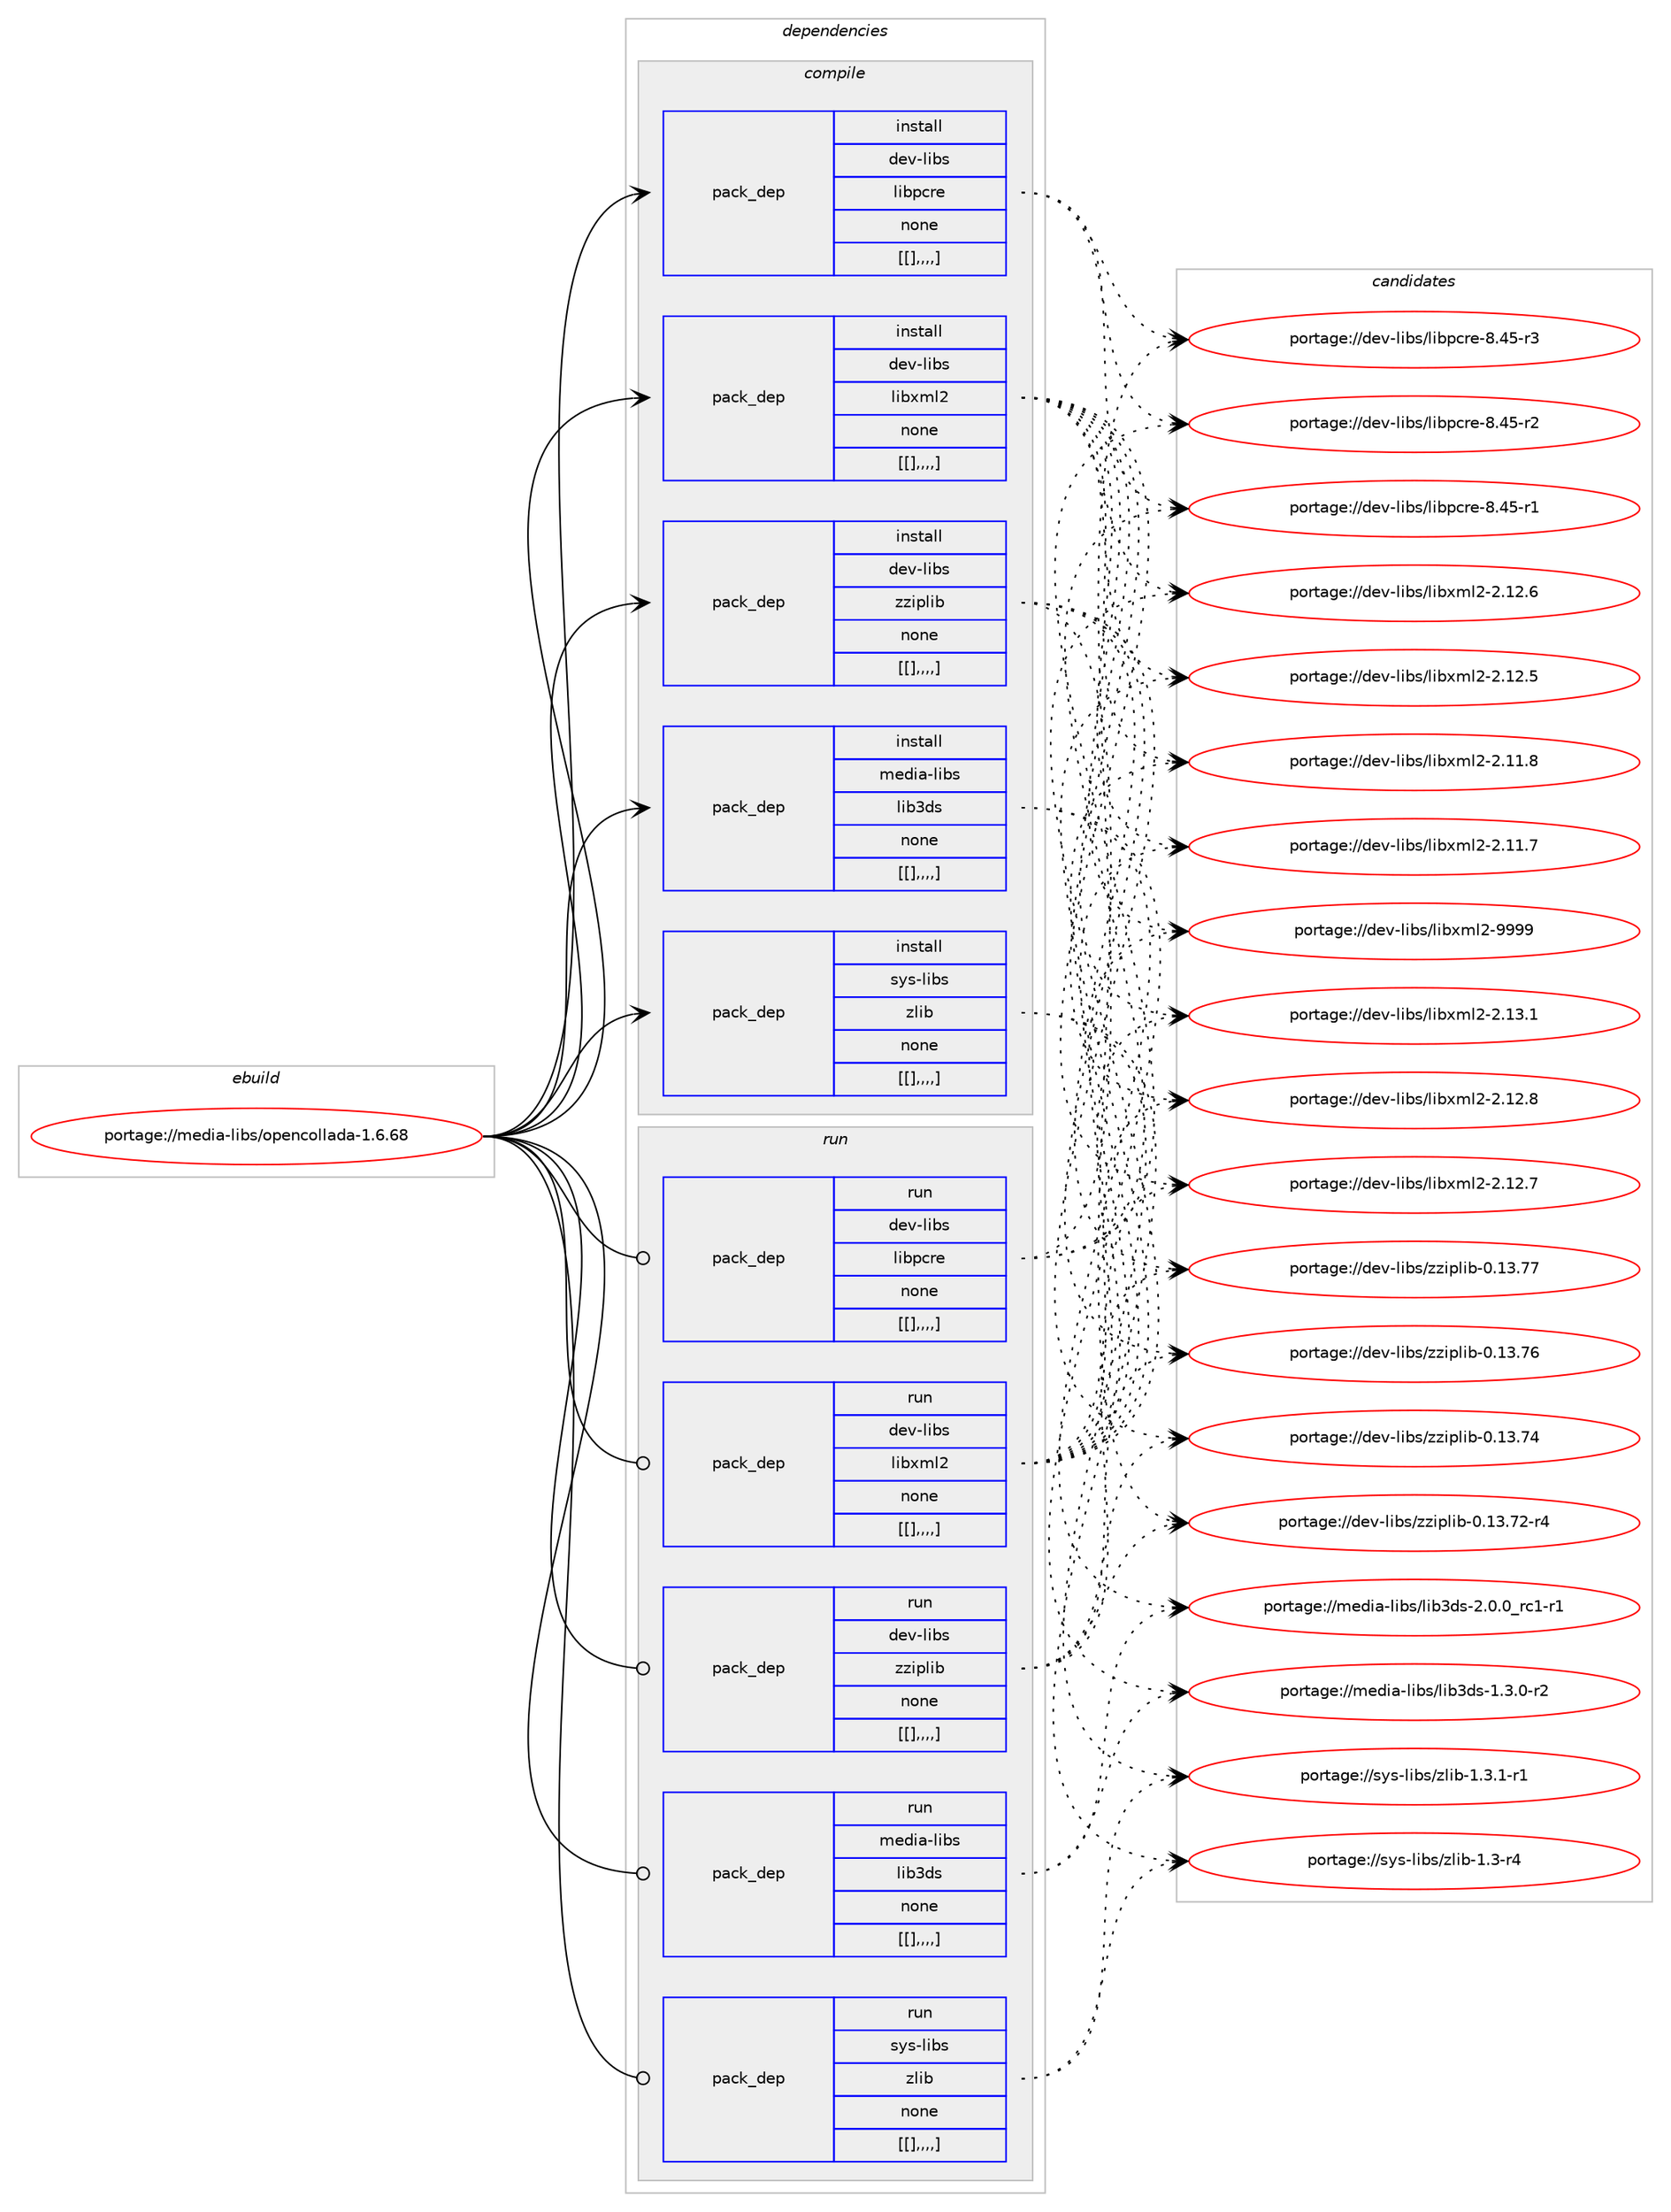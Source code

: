 digraph prolog {

# *************
# Graph options
# *************

newrank=true;
concentrate=true;
compound=true;
graph [rankdir=LR,fontname=Helvetica,fontsize=10,ranksep=1.5];#, ranksep=2.5, nodesep=0.2];
edge  [arrowhead=vee];
node  [fontname=Helvetica,fontsize=10];

# **********
# The ebuild
# **********

subgraph cluster_leftcol {
color=gray;
label=<<i>ebuild</i>>;
id [label="portage://media-libs/opencollada-1.6.68", color=red, width=4, href="../media-libs/opencollada-1.6.68.svg"];
}

# ****************
# The dependencies
# ****************

subgraph cluster_midcol {
color=gray;
label=<<i>dependencies</i>>;
subgraph cluster_compile {
fillcolor="#eeeeee";
style=filled;
label=<<i>compile</i>>;
subgraph pack237173 {
dependency320324 [label=<<TABLE BORDER="0" CELLBORDER="1" CELLSPACING="0" CELLPADDING="4" WIDTH="220"><TR><TD ROWSPAN="6" CELLPADDING="30">pack_dep</TD></TR><TR><TD WIDTH="110">install</TD></TR><TR><TD>dev-libs</TD></TR><TR><TD>libpcre</TD></TR><TR><TD>none</TD></TR><TR><TD>[[],,,,]</TD></TR></TABLE>>, shape=none, color=blue];
}
id:e -> dependency320324:w [weight=20,style="solid",arrowhead="vee"];
subgraph pack237174 {
dependency320325 [label=<<TABLE BORDER="0" CELLBORDER="1" CELLSPACING="0" CELLPADDING="4" WIDTH="220"><TR><TD ROWSPAN="6" CELLPADDING="30">pack_dep</TD></TR><TR><TD WIDTH="110">install</TD></TR><TR><TD>dev-libs</TD></TR><TR><TD>libxml2</TD></TR><TR><TD>none</TD></TR><TR><TD>[[],,,,]</TD></TR></TABLE>>, shape=none, color=blue];
}
id:e -> dependency320325:w [weight=20,style="solid",arrowhead="vee"];
subgraph pack237175 {
dependency320326 [label=<<TABLE BORDER="0" CELLBORDER="1" CELLSPACING="0" CELLPADDING="4" WIDTH="220"><TR><TD ROWSPAN="6" CELLPADDING="30">pack_dep</TD></TR><TR><TD WIDTH="110">install</TD></TR><TR><TD>dev-libs</TD></TR><TR><TD>zziplib</TD></TR><TR><TD>none</TD></TR><TR><TD>[[],,,,]</TD></TR></TABLE>>, shape=none, color=blue];
}
id:e -> dependency320326:w [weight=20,style="solid",arrowhead="vee"];
subgraph pack237176 {
dependency320327 [label=<<TABLE BORDER="0" CELLBORDER="1" CELLSPACING="0" CELLPADDING="4" WIDTH="220"><TR><TD ROWSPAN="6" CELLPADDING="30">pack_dep</TD></TR><TR><TD WIDTH="110">install</TD></TR><TR><TD>media-libs</TD></TR><TR><TD>lib3ds</TD></TR><TR><TD>none</TD></TR><TR><TD>[[],,,,]</TD></TR></TABLE>>, shape=none, color=blue];
}
id:e -> dependency320327:w [weight=20,style="solid",arrowhead="vee"];
subgraph pack237177 {
dependency320328 [label=<<TABLE BORDER="0" CELLBORDER="1" CELLSPACING="0" CELLPADDING="4" WIDTH="220"><TR><TD ROWSPAN="6" CELLPADDING="30">pack_dep</TD></TR><TR><TD WIDTH="110">install</TD></TR><TR><TD>sys-libs</TD></TR><TR><TD>zlib</TD></TR><TR><TD>none</TD></TR><TR><TD>[[],,,,]</TD></TR></TABLE>>, shape=none, color=blue];
}
id:e -> dependency320328:w [weight=20,style="solid",arrowhead="vee"];
}
subgraph cluster_compileandrun {
fillcolor="#eeeeee";
style=filled;
label=<<i>compile and run</i>>;
}
subgraph cluster_run {
fillcolor="#eeeeee";
style=filled;
label=<<i>run</i>>;
subgraph pack237178 {
dependency320329 [label=<<TABLE BORDER="0" CELLBORDER="1" CELLSPACING="0" CELLPADDING="4" WIDTH="220"><TR><TD ROWSPAN="6" CELLPADDING="30">pack_dep</TD></TR><TR><TD WIDTH="110">run</TD></TR><TR><TD>dev-libs</TD></TR><TR><TD>libpcre</TD></TR><TR><TD>none</TD></TR><TR><TD>[[],,,,]</TD></TR></TABLE>>, shape=none, color=blue];
}
id:e -> dependency320329:w [weight=20,style="solid",arrowhead="odot"];
subgraph pack237179 {
dependency320330 [label=<<TABLE BORDER="0" CELLBORDER="1" CELLSPACING="0" CELLPADDING="4" WIDTH="220"><TR><TD ROWSPAN="6" CELLPADDING="30">pack_dep</TD></TR><TR><TD WIDTH="110">run</TD></TR><TR><TD>dev-libs</TD></TR><TR><TD>libxml2</TD></TR><TR><TD>none</TD></TR><TR><TD>[[],,,,]</TD></TR></TABLE>>, shape=none, color=blue];
}
id:e -> dependency320330:w [weight=20,style="solid",arrowhead="odot"];
subgraph pack237180 {
dependency320331 [label=<<TABLE BORDER="0" CELLBORDER="1" CELLSPACING="0" CELLPADDING="4" WIDTH="220"><TR><TD ROWSPAN="6" CELLPADDING="30">pack_dep</TD></TR><TR><TD WIDTH="110">run</TD></TR><TR><TD>dev-libs</TD></TR><TR><TD>zziplib</TD></TR><TR><TD>none</TD></TR><TR><TD>[[],,,,]</TD></TR></TABLE>>, shape=none, color=blue];
}
id:e -> dependency320331:w [weight=20,style="solid",arrowhead="odot"];
subgraph pack237181 {
dependency320332 [label=<<TABLE BORDER="0" CELLBORDER="1" CELLSPACING="0" CELLPADDING="4" WIDTH="220"><TR><TD ROWSPAN="6" CELLPADDING="30">pack_dep</TD></TR><TR><TD WIDTH="110">run</TD></TR><TR><TD>media-libs</TD></TR><TR><TD>lib3ds</TD></TR><TR><TD>none</TD></TR><TR><TD>[[],,,,]</TD></TR></TABLE>>, shape=none, color=blue];
}
id:e -> dependency320332:w [weight=20,style="solid",arrowhead="odot"];
subgraph pack237182 {
dependency320333 [label=<<TABLE BORDER="0" CELLBORDER="1" CELLSPACING="0" CELLPADDING="4" WIDTH="220"><TR><TD ROWSPAN="6" CELLPADDING="30">pack_dep</TD></TR><TR><TD WIDTH="110">run</TD></TR><TR><TD>sys-libs</TD></TR><TR><TD>zlib</TD></TR><TR><TD>none</TD></TR><TR><TD>[[],,,,]</TD></TR></TABLE>>, shape=none, color=blue];
}
id:e -> dependency320333:w [weight=20,style="solid",arrowhead="odot"];
}
}

# **************
# The candidates
# **************

subgraph cluster_choices {
rank=same;
color=gray;
label=<<i>candidates</i>>;

subgraph choice237173 {
color=black;
nodesep=1;
choice100101118451081059811547108105981129911410145564652534511451 [label="portage://dev-libs/libpcre-8.45-r3", color=red, width=4,href="../dev-libs/libpcre-8.45-r3.svg"];
choice100101118451081059811547108105981129911410145564652534511450 [label="portage://dev-libs/libpcre-8.45-r2", color=red, width=4,href="../dev-libs/libpcre-8.45-r2.svg"];
choice100101118451081059811547108105981129911410145564652534511449 [label="portage://dev-libs/libpcre-8.45-r1", color=red, width=4,href="../dev-libs/libpcre-8.45-r1.svg"];
dependency320324:e -> choice100101118451081059811547108105981129911410145564652534511451:w [style=dotted,weight="100"];
dependency320324:e -> choice100101118451081059811547108105981129911410145564652534511450:w [style=dotted,weight="100"];
dependency320324:e -> choice100101118451081059811547108105981129911410145564652534511449:w [style=dotted,weight="100"];
}
subgraph choice237174 {
color=black;
nodesep=1;
choice10010111845108105981154710810598120109108504557575757 [label="portage://dev-libs/libxml2-9999", color=red, width=4,href="../dev-libs/libxml2-9999.svg"];
choice100101118451081059811547108105981201091085045504649514649 [label="portage://dev-libs/libxml2-2.13.1", color=red, width=4,href="../dev-libs/libxml2-2.13.1.svg"];
choice100101118451081059811547108105981201091085045504649504656 [label="portage://dev-libs/libxml2-2.12.8", color=red, width=4,href="../dev-libs/libxml2-2.12.8.svg"];
choice100101118451081059811547108105981201091085045504649504655 [label="portage://dev-libs/libxml2-2.12.7", color=red, width=4,href="../dev-libs/libxml2-2.12.7.svg"];
choice100101118451081059811547108105981201091085045504649504654 [label="portage://dev-libs/libxml2-2.12.6", color=red, width=4,href="../dev-libs/libxml2-2.12.6.svg"];
choice100101118451081059811547108105981201091085045504649504653 [label="portage://dev-libs/libxml2-2.12.5", color=red, width=4,href="../dev-libs/libxml2-2.12.5.svg"];
choice100101118451081059811547108105981201091085045504649494656 [label="portage://dev-libs/libxml2-2.11.8", color=red, width=4,href="../dev-libs/libxml2-2.11.8.svg"];
choice100101118451081059811547108105981201091085045504649494655 [label="portage://dev-libs/libxml2-2.11.7", color=red, width=4,href="../dev-libs/libxml2-2.11.7.svg"];
dependency320325:e -> choice10010111845108105981154710810598120109108504557575757:w [style=dotted,weight="100"];
dependency320325:e -> choice100101118451081059811547108105981201091085045504649514649:w [style=dotted,weight="100"];
dependency320325:e -> choice100101118451081059811547108105981201091085045504649504656:w [style=dotted,weight="100"];
dependency320325:e -> choice100101118451081059811547108105981201091085045504649504655:w [style=dotted,weight="100"];
dependency320325:e -> choice100101118451081059811547108105981201091085045504649504654:w [style=dotted,weight="100"];
dependency320325:e -> choice100101118451081059811547108105981201091085045504649504653:w [style=dotted,weight="100"];
dependency320325:e -> choice100101118451081059811547108105981201091085045504649494656:w [style=dotted,weight="100"];
dependency320325:e -> choice100101118451081059811547108105981201091085045504649494655:w [style=dotted,weight="100"];
}
subgraph choice237175 {
color=black;
nodesep=1;
choice100101118451081059811547122122105112108105984548464951465555 [label="portage://dev-libs/zziplib-0.13.77", color=red, width=4,href="../dev-libs/zziplib-0.13.77.svg"];
choice100101118451081059811547122122105112108105984548464951465554 [label="portage://dev-libs/zziplib-0.13.76", color=red, width=4,href="../dev-libs/zziplib-0.13.76.svg"];
choice100101118451081059811547122122105112108105984548464951465552 [label="portage://dev-libs/zziplib-0.13.74", color=red, width=4,href="../dev-libs/zziplib-0.13.74.svg"];
choice1001011184510810598115471221221051121081059845484649514655504511452 [label="portage://dev-libs/zziplib-0.13.72-r4", color=red, width=4,href="../dev-libs/zziplib-0.13.72-r4.svg"];
dependency320326:e -> choice100101118451081059811547122122105112108105984548464951465555:w [style=dotted,weight="100"];
dependency320326:e -> choice100101118451081059811547122122105112108105984548464951465554:w [style=dotted,weight="100"];
dependency320326:e -> choice100101118451081059811547122122105112108105984548464951465552:w [style=dotted,weight="100"];
dependency320326:e -> choice1001011184510810598115471221221051121081059845484649514655504511452:w [style=dotted,weight="100"];
}
subgraph choice237176 {
color=black;
nodesep=1;
choice1091011001059745108105981154710810598511001154550464846489511499494511449 [label="portage://media-libs/lib3ds-2.0.0_rc1-r1", color=red, width=4,href="../media-libs/lib3ds-2.0.0_rc1-r1.svg"];
choice1091011001059745108105981154710810598511001154549465146484511450 [label="portage://media-libs/lib3ds-1.3.0-r2", color=red, width=4,href="../media-libs/lib3ds-1.3.0-r2.svg"];
dependency320327:e -> choice1091011001059745108105981154710810598511001154550464846489511499494511449:w [style=dotted,weight="100"];
dependency320327:e -> choice1091011001059745108105981154710810598511001154549465146484511450:w [style=dotted,weight="100"];
}
subgraph choice237177 {
color=black;
nodesep=1;
choice115121115451081059811547122108105984549465146494511449 [label="portage://sys-libs/zlib-1.3.1-r1", color=red, width=4,href="../sys-libs/zlib-1.3.1-r1.svg"];
choice11512111545108105981154712210810598454946514511452 [label="portage://sys-libs/zlib-1.3-r4", color=red, width=4,href="../sys-libs/zlib-1.3-r4.svg"];
dependency320328:e -> choice115121115451081059811547122108105984549465146494511449:w [style=dotted,weight="100"];
dependency320328:e -> choice11512111545108105981154712210810598454946514511452:w [style=dotted,weight="100"];
}
subgraph choice237178 {
color=black;
nodesep=1;
choice100101118451081059811547108105981129911410145564652534511451 [label="portage://dev-libs/libpcre-8.45-r3", color=red, width=4,href="../dev-libs/libpcre-8.45-r3.svg"];
choice100101118451081059811547108105981129911410145564652534511450 [label="portage://dev-libs/libpcre-8.45-r2", color=red, width=4,href="../dev-libs/libpcre-8.45-r2.svg"];
choice100101118451081059811547108105981129911410145564652534511449 [label="portage://dev-libs/libpcre-8.45-r1", color=red, width=4,href="../dev-libs/libpcre-8.45-r1.svg"];
dependency320329:e -> choice100101118451081059811547108105981129911410145564652534511451:w [style=dotted,weight="100"];
dependency320329:e -> choice100101118451081059811547108105981129911410145564652534511450:w [style=dotted,weight="100"];
dependency320329:e -> choice100101118451081059811547108105981129911410145564652534511449:w [style=dotted,weight="100"];
}
subgraph choice237179 {
color=black;
nodesep=1;
choice10010111845108105981154710810598120109108504557575757 [label="portage://dev-libs/libxml2-9999", color=red, width=4,href="../dev-libs/libxml2-9999.svg"];
choice100101118451081059811547108105981201091085045504649514649 [label="portage://dev-libs/libxml2-2.13.1", color=red, width=4,href="../dev-libs/libxml2-2.13.1.svg"];
choice100101118451081059811547108105981201091085045504649504656 [label="portage://dev-libs/libxml2-2.12.8", color=red, width=4,href="../dev-libs/libxml2-2.12.8.svg"];
choice100101118451081059811547108105981201091085045504649504655 [label="portage://dev-libs/libxml2-2.12.7", color=red, width=4,href="../dev-libs/libxml2-2.12.7.svg"];
choice100101118451081059811547108105981201091085045504649504654 [label="portage://dev-libs/libxml2-2.12.6", color=red, width=4,href="../dev-libs/libxml2-2.12.6.svg"];
choice100101118451081059811547108105981201091085045504649504653 [label="portage://dev-libs/libxml2-2.12.5", color=red, width=4,href="../dev-libs/libxml2-2.12.5.svg"];
choice100101118451081059811547108105981201091085045504649494656 [label="portage://dev-libs/libxml2-2.11.8", color=red, width=4,href="../dev-libs/libxml2-2.11.8.svg"];
choice100101118451081059811547108105981201091085045504649494655 [label="portage://dev-libs/libxml2-2.11.7", color=red, width=4,href="../dev-libs/libxml2-2.11.7.svg"];
dependency320330:e -> choice10010111845108105981154710810598120109108504557575757:w [style=dotted,weight="100"];
dependency320330:e -> choice100101118451081059811547108105981201091085045504649514649:w [style=dotted,weight="100"];
dependency320330:e -> choice100101118451081059811547108105981201091085045504649504656:w [style=dotted,weight="100"];
dependency320330:e -> choice100101118451081059811547108105981201091085045504649504655:w [style=dotted,weight="100"];
dependency320330:e -> choice100101118451081059811547108105981201091085045504649504654:w [style=dotted,weight="100"];
dependency320330:e -> choice100101118451081059811547108105981201091085045504649504653:w [style=dotted,weight="100"];
dependency320330:e -> choice100101118451081059811547108105981201091085045504649494656:w [style=dotted,weight="100"];
dependency320330:e -> choice100101118451081059811547108105981201091085045504649494655:w [style=dotted,weight="100"];
}
subgraph choice237180 {
color=black;
nodesep=1;
choice100101118451081059811547122122105112108105984548464951465555 [label="portage://dev-libs/zziplib-0.13.77", color=red, width=4,href="../dev-libs/zziplib-0.13.77.svg"];
choice100101118451081059811547122122105112108105984548464951465554 [label="portage://dev-libs/zziplib-0.13.76", color=red, width=4,href="../dev-libs/zziplib-0.13.76.svg"];
choice100101118451081059811547122122105112108105984548464951465552 [label="portage://dev-libs/zziplib-0.13.74", color=red, width=4,href="../dev-libs/zziplib-0.13.74.svg"];
choice1001011184510810598115471221221051121081059845484649514655504511452 [label="portage://dev-libs/zziplib-0.13.72-r4", color=red, width=4,href="../dev-libs/zziplib-0.13.72-r4.svg"];
dependency320331:e -> choice100101118451081059811547122122105112108105984548464951465555:w [style=dotted,weight="100"];
dependency320331:e -> choice100101118451081059811547122122105112108105984548464951465554:w [style=dotted,weight="100"];
dependency320331:e -> choice100101118451081059811547122122105112108105984548464951465552:w [style=dotted,weight="100"];
dependency320331:e -> choice1001011184510810598115471221221051121081059845484649514655504511452:w [style=dotted,weight="100"];
}
subgraph choice237181 {
color=black;
nodesep=1;
choice1091011001059745108105981154710810598511001154550464846489511499494511449 [label="portage://media-libs/lib3ds-2.0.0_rc1-r1", color=red, width=4,href="../media-libs/lib3ds-2.0.0_rc1-r1.svg"];
choice1091011001059745108105981154710810598511001154549465146484511450 [label="portage://media-libs/lib3ds-1.3.0-r2", color=red, width=4,href="../media-libs/lib3ds-1.3.0-r2.svg"];
dependency320332:e -> choice1091011001059745108105981154710810598511001154550464846489511499494511449:w [style=dotted,weight="100"];
dependency320332:e -> choice1091011001059745108105981154710810598511001154549465146484511450:w [style=dotted,weight="100"];
}
subgraph choice237182 {
color=black;
nodesep=1;
choice115121115451081059811547122108105984549465146494511449 [label="portage://sys-libs/zlib-1.3.1-r1", color=red, width=4,href="../sys-libs/zlib-1.3.1-r1.svg"];
choice11512111545108105981154712210810598454946514511452 [label="portage://sys-libs/zlib-1.3-r4", color=red, width=4,href="../sys-libs/zlib-1.3-r4.svg"];
dependency320333:e -> choice115121115451081059811547122108105984549465146494511449:w [style=dotted,weight="100"];
dependency320333:e -> choice11512111545108105981154712210810598454946514511452:w [style=dotted,weight="100"];
}
}

}
